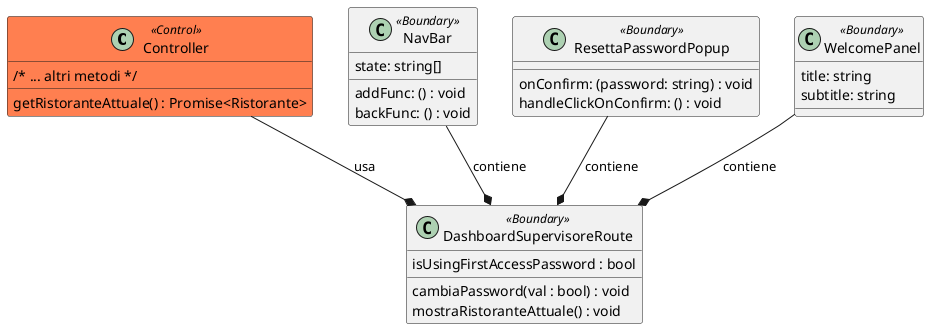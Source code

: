 @startuml


class Controller <<Control>> #coral{
/* ... altri metodi */
getRistoranteAttuale() : Promise<Ristorante>
}

class DashboardSupervisoreRoute <<Boundary>> {
isUsingFirstAccessPassword : bool
cambiaPassword(val : bool) : void
mostraRistoranteAttuale() : void
}


class NavBar <<Boundary>> {

	addFunc: () : void
	backFunc: () : void
	state: string[]
}

class ResettaPasswordPopup <<Boundary>> {

    onConfirm: (password: string) : void
    handleClickOnConfirm: () : void

}


class WelcomePanel <<Boundary>> {

    title: string
    subtitle: string

}





WelcomePanel--* DashboardSupervisoreRoute : contiene
NavBar --* DashboardSupervisoreRoute : contiene

ResettaPasswordPopup --* DashboardSupervisoreRoute : contiene
Controller --* DashboardSupervisoreRoute : usa
@enduml